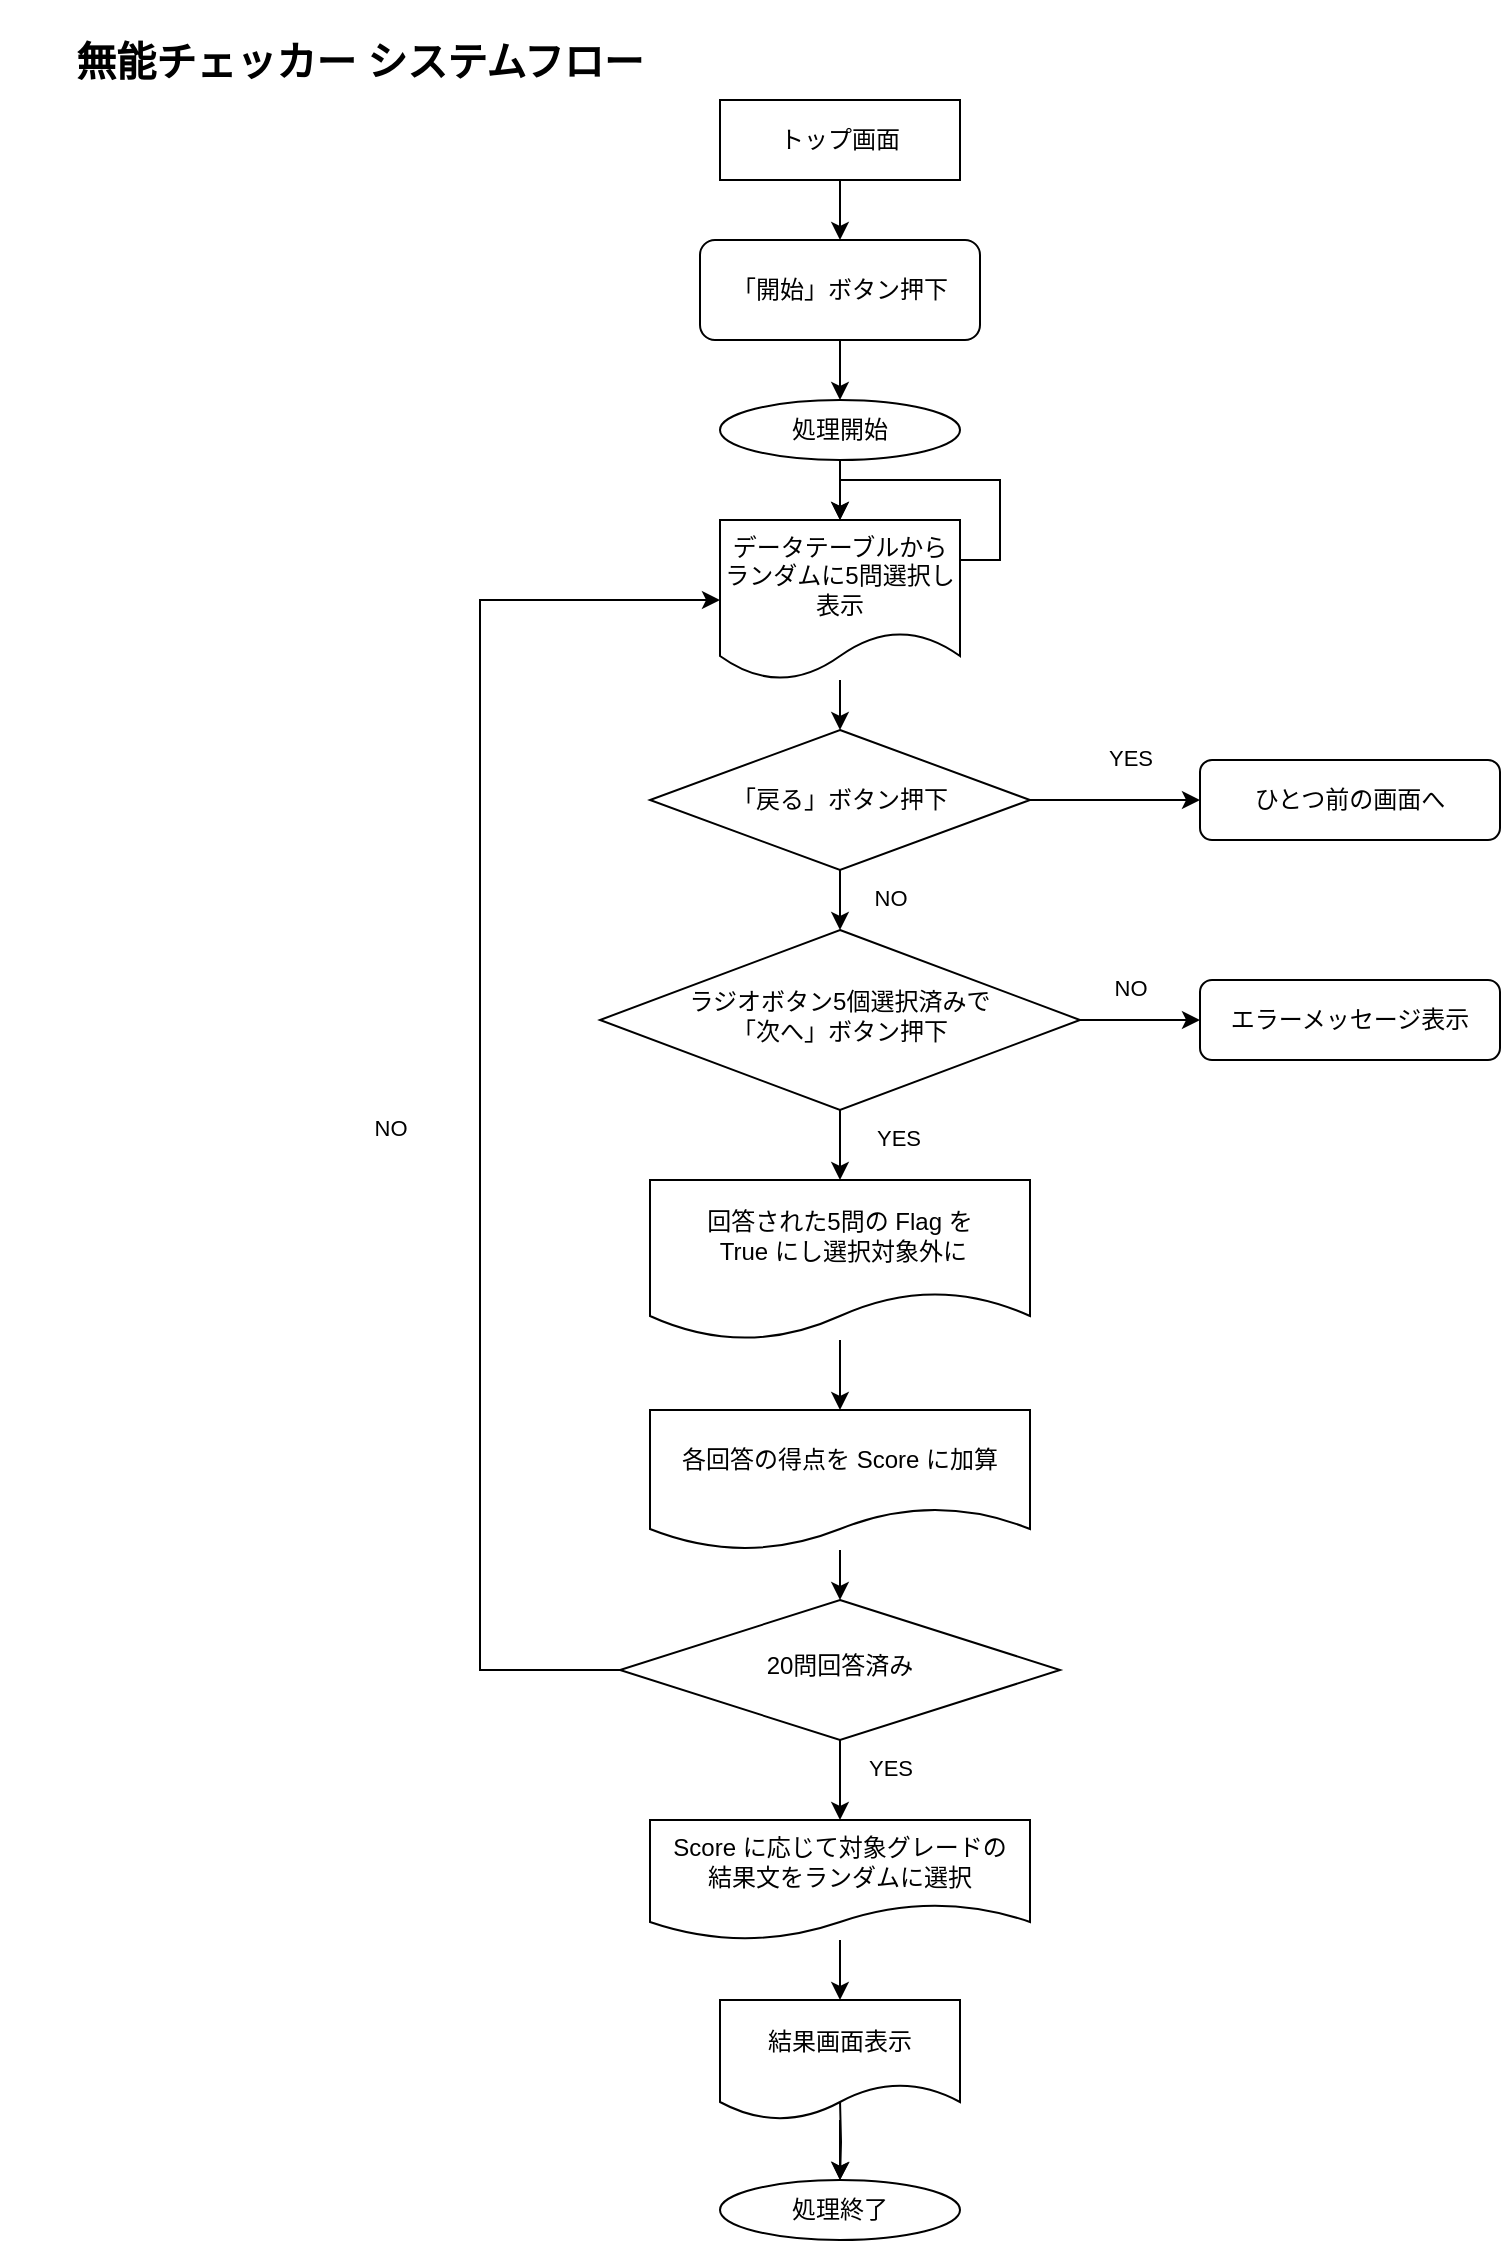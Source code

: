 <mxfile version="21.1.5" type="github">
  <diagram id="C5RBs43oDa-KdzZeNtuy" name="Page-1">
    <mxGraphModel dx="2011" dy="1164" grid="1" gridSize="10" guides="1" tooltips="1" connect="1" arrows="1" fold="1" page="1" pageScale="1" pageWidth="1200" pageHeight="1920" background="#ffffff" math="0" shadow="0">
      <root>
        <mxCell id="WIyWlLk6GJQsqaUBKTNV-0" />
        <mxCell id="WIyWlLk6GJQsqaUBKTNV-1" parent="WIyWlLk6GJQsqaUBKTNV-0" />
        <mxCell id="YKjWRcPBZT_bttjxctFh-34" style="edgeStyle=orthogonalEdgeStyle;rounded=0;orthogonalLoop=1;jettySize=auto;html=1;" parent="WIyWlLk6GJQsqaUBKTNV-1" source="WIyWlLk6GJQsqaUBKTNV-3" target="YKjWRcPBZT_bttjxctFh-56" edge="1">
          <mxGeometry relative="1" as="geometry">
            <mxPoint x="420" y="210" as="targetPoint" />
          </mxGeometry>
        </mxCell>
        <mxCell id="WIyWlLk6GJQsqaUBKTNV-3" value="「開始」ボタン押下" style="rounded=1;whiteSpace=wrap;html=1;fontSize=12;glass=0;strokeWidth=1;shadow=0;" parent="WIyWlLk6GJQsqaUBKTNV-1" vertex="1">
          <mxGeometry x="350" y="130" width="140" height="50" as="geometry" />
        </mxCell>
        <mxCell id="YKjWRcPBZT_bttjxctFh-21" style="edgeStyle=orthogonalEdgeStyle;rounded=0;orthogonalLoop=1;jettySize=auto;html=1;" parent="WIyWlLk6GJQsqaUBKTNV-1" source="WIyWlLk6GJQsqaUBKTNV-10" target="WIyWlLk6GJQsqaUBKTNV-12" edge="1">
          <mxGeometry relative="1" as="geometry" />
        </mxCell>
        <mxCell id="YKjWRcPBZT_bttjxctFh-57" style="edgeStyle=orthogonalEdgeStyle;rounded=0;orthogonalLoop=1;jettySize=auto;html=1;entryX=0.5;entryY=0;entryDx=0;entryDy=0;" parent="WIyWlLk6GJQsqaUBKTNV-1" source="WIyWlLk6GJQsqaUBKTNV-10" target="YKjWRcPBZT_bttjxctFh-40" edge="1">
          <mxGeometry relative="1" as="geometry" />
        </mxCell>
        <mxCell id="WIyWlLk6GJQsqaUBKTNV-10" value="ラジオボタン5個選択済みで&lt;br&gt;「次へ」ボタン押下" style="rhombus;whiteSpace=wrap;html=1;shadow=0;fontFamily=Helvetica;fontSize=12;align=center;strokeWidth=1;spacing=6;spacingTop=-4;" parent="WIyWlLk6GJQsqaUBKTNV-1" vertex="1">
          <mxGeometry x="300" y="475" width="240" height="90" as="geometry" />
        </mxCell>
        <mxCell id="WIyWlLk6GJQsqaUBKTNV-12" value="エラーメッセージ表示" style="rounded=1;whiteSpace=wrap;html=1;fontSize=12;glass=0;strokeWidth=1;shadow=0;" parent="WIyWlLk6GJQsqaUBKTNV-1" vertex="1">
          <mxGeometry x="600" y="500" width="150" height="40" as="geometry" />
        </mxCell>
        <mxCell id="YKjWRcPBZT_bttjxctFh-22" style="edgeStyle=orthogonalEdgeStyle;rounded=0;orthogonalLoop=1;jettySize=auto;html=1;entryX=0;entryY=0.5;entryDx=0;entryDy=0;exitX=1;exitY=0.5;exitDx=0;exitDy=0;" parent="WIyWlLk6GJQsqaUBKTNV-1" source="YKjWRcPBZT_bttjxctFh-9" target="YKjWRcPBZT_bttjxctFh-64" edge="1">
          <mxGeometry relative="1" as="geometry">
            <mxPoint x="540" y="100" as="targetPoint" />
          </mxGeometry>
        </mxCell>
        <mxCell id="YKjWRcPBZT_bttjxctFh-23" style="edgeStyle=orthogonalEdgeStyle;rounded=0;orthogonalLoop=1;jettySize=auto;html=1;" parent="WIyWlLk6GJQsqaUBKTNV-1" source="YKjWRcPBZT_bttjxctFh-9" target="WIyWlLk6GJQsqaUBKTNV-10" edge="1">
          <mxGeometry relative="1" as="geometry" />
        </mxCell>
        <mxCell id="YKjWRcPBZT_bttjxctFh-9" value="「戻る」ボタン押下" style="rhombus;whiteSpace=wrap;html=1;" parent="WIyWlLk6GJQsqaUBKTNV-1" vertex="1">
          <mxGeometry x="325" y="375" width="190" height="70" as="geometry" />
        </mxCell>
        <mxCell id="YKjWRcPBZT_bttjxctFh-12" style="edgeStyle=orthogonalEdgeStyle;rounded=0;orthogonalLoop=1;jettySize=auto;html=1;entryX=0.5;entryY=0;entryDx=0;entryDy=0;" parent="WIyWlLk6GJQsqaUBKTNV-1" source="YKjWRcPBZT_bttjxctFh-11" target="WIyWlLk6GJQsqaUBKTNV-3" edge="1">
          <mxGeometry relative="1" as="geometry" />
        </mxCell>
        <mxCell id="YKjWRcPBZT_bttjxctFh-11" value="トップ画面" style="rounded=0;whiteSpace=wrap;html=1;" parent="WIyWlLk6GJQsqaUBKTNV-1" vertex="1">
          <mxGeometry x="360" y="60" width="120" height="40" as="geometry" />
        </mxCell>
        <mxCell id="YKjWRcPBZT_bttjxctFh-35" style="edgeStyle=orthogonalEdgeStyle;rounded=0;orthogonalLoop=1;jettySize=auto;html=1;entryX=0.5;entryY=0;entryDx=0;entryDy=0;" parent="WIyWlLk6GJQsqaUBKTNV-1" source="YKjWRcPBZT_bttjxctFh-39" target="YKjWRcPBZT_bttjxctFh-9" edge="1">
          <mxGeometry relative="1" as="geometry">
            <mxPoint x="420" y="310" as="sourcePoint" />
          </mxGeometry>
        </mxCell>
        <mxCell id="YKjWRcPBZT_bttjxctFh-26" value="&lt;font style=&quot;font-size: 11px;&quot;&gt;&lt;span style=&quot;font-weight: normal;&quot;&gt;NO&lt;/span&gt;&lt;br&gt;&lt;/font&gt;" style="text;strokeColor=none;fillColor=none;html=1;fontSize=24;fontStyle=1;verticalAlign=middle;align=center;" parent="WIyWlLk6GJQsqaUBKTNV-1" vertex="1">
          <mxGeometry x="530" y="490" width="70" height="20" as="geometry" />
        </mxCell>
        <mxCell id="YKjWRcPBZT_bttjxctFh-28" style="edgeStyle=orthogonalEdgeStyle;rounded=0;orthogonalLoop=1;jettySize=auto;html=1;entryX=0;entryY=0.5;entryDx=0;entryDy=0;exitX=0;exitY=0.5;exitDx=0;exitDy=0;" parent="WIyWlLk6GJQsqaUBKTNV-1" source="YKjWRcPBZT_bttjxctFh-42" target="YKjWRcPBZT_bttjxctFh-39" edge="1">
          <mxGeometry relative="1" as="geometry">
            <mxPoint x="310" y="745" as="sourcePoint" />
            <mxPoint x="360" y="280" as="targetPoint" />
            <Array as="points">
              <mxPoint x="240" y="845" />
              <mxPoint x="240" y="310" />
            </Array>
          </mxGeometry>
        </mxCell>
        <mxCell id="YKjWRcPBZT_bttjxctFh-29" value="&lt;font style=&quot;font-size: 11px;&quot;&gt;&lt;span style=&quot;font-weight: normal;&quot;&gt;NO&lt;/span&gt;&lt;br&gt;&lt;/font&gt;" style="text;strokeColor=none;fillColor=none;html=1;fontSize=24;fontStyle=1;verticalAlign=middle;align=center;" parent="WIyWlLk6GJQsqaUBKTNV-1" vertex="1">
          <mxGeometry x="160" y="560" width="70" height="20" as="geometry" />
        </mxCell>
        <mxCell id="YKjWRcPBZT_bttjxctFh-32" value="&lt;font style=&quot;font-size: 11px;&quot;&gt;&lt;span style=&quot;font-weight: normal;&quot;&gt;YES&lt;/span&gt;&lt;br&gt;&lt;/font&gt;" style="text;strokeColor=none;fillColor=none;html=1;fontSize=24;fontStyle=1;verticalAlign=middle;align=center;" parent="WIyWlLk6GJQsqaUBKTNV-1" vertex="1">
          <mxGeometry x="410" y="880" width="70" height="20" as="geometry" />
        </mxCell>
        <mxCell id="YKjWRcPBZT_bttjxctFh-60" style="edgeStyle=orthogonalEdgeStyle;rounded=0;orthogonalLoop=1;jettySize=auto;html=1;entryX=0.5;entryY=0;entryDx=0;entryDy=0;" parent="WIyWlLk6GJQsqaUBKTNV-1" target="YKjWRcPBZT_bttjxctFh-59" edge="1">
          <mxGeometry relative="1" as="geometry">
            <mxPoint x="420" y="1060" as="sourcePoint" />
          </mxGeometry>
        </mxCell>
        <mxCell id="YKjWRcPBZT_bttjxctFh-38" value="&lt;b&gt;&lt;font style=&quot;font-size: 20px;&quot;&gt;無能チェッカー システムフロー&lt;/font&gt;&lt;/b&gt;" style="whiteSpace=wrap;html=1;strokeColor=none;opacity=0;" parent="WIyWlLk6GJQsqaUBKTNV-1" vertex="1">
          <mxGeometry y="10" width="360" height="60" as="geometry" />
        </mxCell>
        <mxCell id="YKjWRcPBZT_bttjxctFh-55" style="edgeStyle=orthogonalEdgeStyle;rounded=0;orthogonalLoop=1;jettySize=auto;html=1;entryX=0.5;entryY=0;entryDx=0;entryDy=0;" parent="WIyWlLk6GJQsqaUBKTNV-1" source="YKjWRcPBZT_bttjxctFh-40" target="YKjWRcPBZT_bttjxctFh-52" edge="1">
          <mxGeometry relative="1" as="geometry" />
        </mxCell>
        <mxCell id="YKjWRcPBZT_bttjxctFh-40" value="回答された5問の Flag を&lt;br&gt;&amp;nbsp;True にし選択対象外に" style="shape=document;whiteSpace=wrap;html=1;boundedLbl=1;" parent="WIyWlLk6GJQsqaUBKTNV-1" vertex="1">
          <mxGeometry x="325" y="600" width="190" height="80" as="geometry" />
        </mxCell>
        <mxCell id="YKjWRcPBZT_bttjxctFh-41" style="edgeStyle=orthogonalEdgeStyle;rounded=0;orthogonalLoop=1;jettySize=auto;html=1;exitX=0.5;exitY=1;exitDx=0;exitDy=0;" parent="WIyWlLk6GJQsqaUBKTNV-1" source="YKjWRcPBZT_bttjxctFh-32" target="YKjWRcPBZT_bttjxctFh-32" edge="1">
          <mxGeometry relative="1" as="geometry" />
        </mxCell>
        <mxCell id="YKjWRcPBZT_bttjxctFh-48" style="edgeStyle=orthogonalEdgeStyle;rounded=0;orthogonalLoop=1;jettySize=auto;html=1;entryX=0.5;entryY=0;entryDx=0;entryDy=0;" parent="WIyWlLk6GJQsqaUBKTNV-1" source="YKjWRcPBZT_bttjxctFh-42" target="YKjWRcPBZT_bttjxctFh-43" edge="1">
          <mxGeometry relative="1" as="geometry" />
        </mxCell>
        <mxCell id="YKjWRcPBZT_bttjxctFh-42" value="20問回答済み" style="rhombus;whiteSpace=wrap;html=1;shadow=0;fontFamily=Helvetica;fontSize=12;align=center;strokeWidth=1;spacing=6;spacingTop=-4;" parent="WIyWlLk6GJQsqaUBKTNV-1" vertex="1">
          <mxGeometry x="310" y="810" width="220" height="70" as="geometry" />
        </mxCell>
        <mxCell id="YKjWRcPBZT_bttjxctFh-69" style="edgeStyle=orthogonalEdgeStyle;rounded=0;orthogonalLoop=1;jettySize=auto;html=1;entryX=0.5;entryY=0;entryDx=0;entryDy=0;" parent="WIyWlLk6GJQsqaUBKTNV-1" source="YKjWRcPBZT_bttjxctFh-43" target="YKjWRcPBZT_bttjxctFh-67" edge="1">
          <mxGeometry relative="1" as="geometry" />
        </mxCell>
        <mxCell id="YKjWRcPBZT_bttjxctFh-43" value="Score に応じて対象グレードの&lt;br&gt;結果文をランダムに選択" style="shape=document;whiteSpace=wrap;html=1;boundedLbl=1;" parent="WIyWlLk6GJQsqaUBKTNV-1" vertex="1">
          <mxGeometry x="325" y="920" width="190" height="60" as="geometry" />
        </mxCell>
        <mxCell id="YKjWRcPBZT_bttjxctFh-53" value="" style="edgeStyle=orthogonalEdgeStyle;rounded=0;orthogonalLoop=1;jettySize=auto;html=1;entryX=0.5;entryY=0;entryDx=0;entryDy=0;" parent="WIyWlLk6GJQsqaUBKTNV-1" target="YKjWRcPBZT_bttjxctFh-52" edge="1">
          <mxGeometry relative="1" as="geometry">
            <mxPoint x="420" y="730" as="sourcePoint" />
            <mxPoint x="420" y="815" as="targetPoint" />
          </mxGeometry>
        </mxCell>
        <mxCell id="YKjWRcPBZT_bttjxctFh-54" style="edgeStyle=orthogonalEdgeStyle;rounded=0;orthogonalLoop=1;jettySize=auto;html=1;" parent="WIyWlLk6GJQsqaUBKTNV-1" source="YKjWRcPBZT_bttjxctFh-52" target="YKjWRcPBZT_bttjxctFh-42" edge="1">
          <mxGeometry relative="1" as="geometry" />
        </mxCell>
        <mxCell id="YKjWRcPBZT_bttjxctFh-52" value="各回答の得点を Score に加算" style="shape=document;whiteSpace=wrap;html=1;boundedLbl=1;" parent="WIyWlLk6GJQsqaUBKTNV-1" vertex="1">
          <mxGeometry x="325" y="715" width="190" height="70" as="geometry" />
        </mxCell>
        <mxCell id="YKjWRcPBZT_bttjxctFh-58" style="edgeStyle=orthogonalEdgeStyle;rounded=0;orthogonalLoop=1;jettySize=auto;html=1;entryX=0.5;entryY=0;entryDx=0;entryDy=0;" parent="WIyWlLk6GJQsqaUBKTNV-1" source="YKjWRcPBZT_bttjxctFh-56" target="YKjWRcPBZT_bttjxctFh-39" edge="1">
          <mxGeometry relative="1" as="geometry" />
        </mxCell>
        <mxCell id="YKjWRcPBZT_bttjxctFh-56" value="処理開始" style="ellipse;whiteSpace=wrap;html=1;" parent="WIyWlLk6GJQsqaUBKTNV-1" vertex="1">
          <mxGeometry x="360" y="210" width="120" height="30" as="geometry" />
        </mxCell>
        <mxCell id="YKjWRcPBZT_bttjxctFh-59" value="処理終了" style="ellipse;whiteSpace=wrap;html=1;" parent="WIyWlLk6GJQsqaUBKTNV-1" vertex="1">
          <mxGeometry x="360" y="1100" width="120" height="30" as="geometry" />
        </mxCell>
        <mxCell id="YKjWRcPBZT_bttjxctFh-62" value="" style="edgeStyle=orthogonalEdgeStyle;rounded=0;orthogonalLoop=1;jettySize=auto;html=1;entryX=0.5;entryY=0;entryDx=0;entryDy=0;" parent="WIyWlLk6GJQsqaUBKTNV-1" target="YKjWRcPBZT_bttjxctFh-39" edge="1">
          <mxGeometry relative="1" as="geometry">
            <mxPoint x="420" y="310" as="sourcePoint" />
            <mxPoint x="420" y="390" as="targetPoint" />
          </mxGeometry>
        </mxCell>
        <mxCell id="YKjWRcPBZT_bttjxctFh-39" value="データテーブルからランダムに5問選択し表示" style="shape=document;whiteSpace=wrap;html=1;boundedLbl=1;" parent="WIyWlLk6GJQsqaUBKTNV-1" vertex="1">
          <mxGeometry x="360" y="270" width="120" height="80" as="geometry" />
        </mxCell>
        <mxCell id="YKjWRcPBZT_bttjxctFh-63" value="&lt;font style=&quot;font-size: 11px;&quot;&gt;&lt;span style=&quot;font-weight: normal;&quot;&gt;YES&lt;/span&gt;&lt;br&gt;&lt;/font&gt;" style="text;strokeColor=none;fillColor=none;html=1;fontSize=24;fontStyle=1;verticalAlign=middle;align=center;" parent="WIyWlLk6GJQsqaUBKTNV-1" vertex="1">
          <mxGeometry x="414" y="565" width="70" height="20" as="geometry" />
        </mxCell>
        <mxCell id="YKjWRcPBZT_bttjxctFh-64" value="ひとつ前の画面へ" style="rounded=1;whiteSpace=wrap;html=1;fontSize=12;glass=0;strokeWidth=1;shadow=0;" parent="WIyWlLk6GJQsqaUBKTNV-1" vertex="1">
          <mxGeometry x="600" y="390" width="150" height="40" as="geometry" />
        </mxCell>
        <mxCell id="YKjWRcPBZT_bttjxctFh-65" value="&lt;font style=&quot;font-size: 11px;&quot;&gt;&lt;span style=&quot;font-weight: normal;&quot;&gt;NO&lt;/span&gt;&lt;br&gt;&lt;/font&gt;" style="text;strokeColor=none;fillColor=none;html=1;fontSize=24;fontStyle=1;verticalAlign=middle;align=center;" parent="WIyWlLk6GJQsqaUBKTNV-1" vertex="1">
          <mxGeometry x="410" y="445" width="70" height="20" as="geometry" />
        </mxCell>
        <mxCell id="YKjWRcPBZT_bttjxctFh-66" value="&lt;font style=&quot;font-size: 11px;&quot;&gt;&lt;span style=&quot;font-weight: normal;&quot;&gt;YES&lt;/span&gt;&lt;br&gt;&lt;/font&gt;" style="text;strokeColor=none;fillColor=none;html=1;fontSize=24;fontStyle=1;verticalAlign=middle;align=center;" parent="WIyWlLk6GJQsqaUBKTNV-1" vertex="1">
          <mxGeometry x="530" y="375" width="70" height="20" as="geometry" />
        </mxCell>
        <mxCell id="YKjWRcPBZT_bttjxctFh-70" value="" style="edgeStyle=orthogonalEdgeStyle;rounded=0;orthogonalLoop=1;jettySize=auto;html=1;" parent="WIyWlLk6GJQsqaUBKTNV-1" source="YKjWRcPBZT_bttjxctFh-67" target="YKjWRcPBZT_bttjxctFh-59" edge="1">
          <mxGeometry relative="1" as="geometry" />
        </mxCell>
        <mxCell id="YKjWRcPBZT_bttjxctFh-67" value="結果画面表示" style="shape=document;whiteSpace=wrap;html=1;boundedLbl=1;" parent="WIyWlLk6GJQsqaUBKTNV-1" vertex="1">
          <mxGeometry x="360" y="1010" width="120" height="60" as="geometry" />
        </mxCell>
      </root>
    </mxGraphModel>
  </diagram>
</mxfile>
